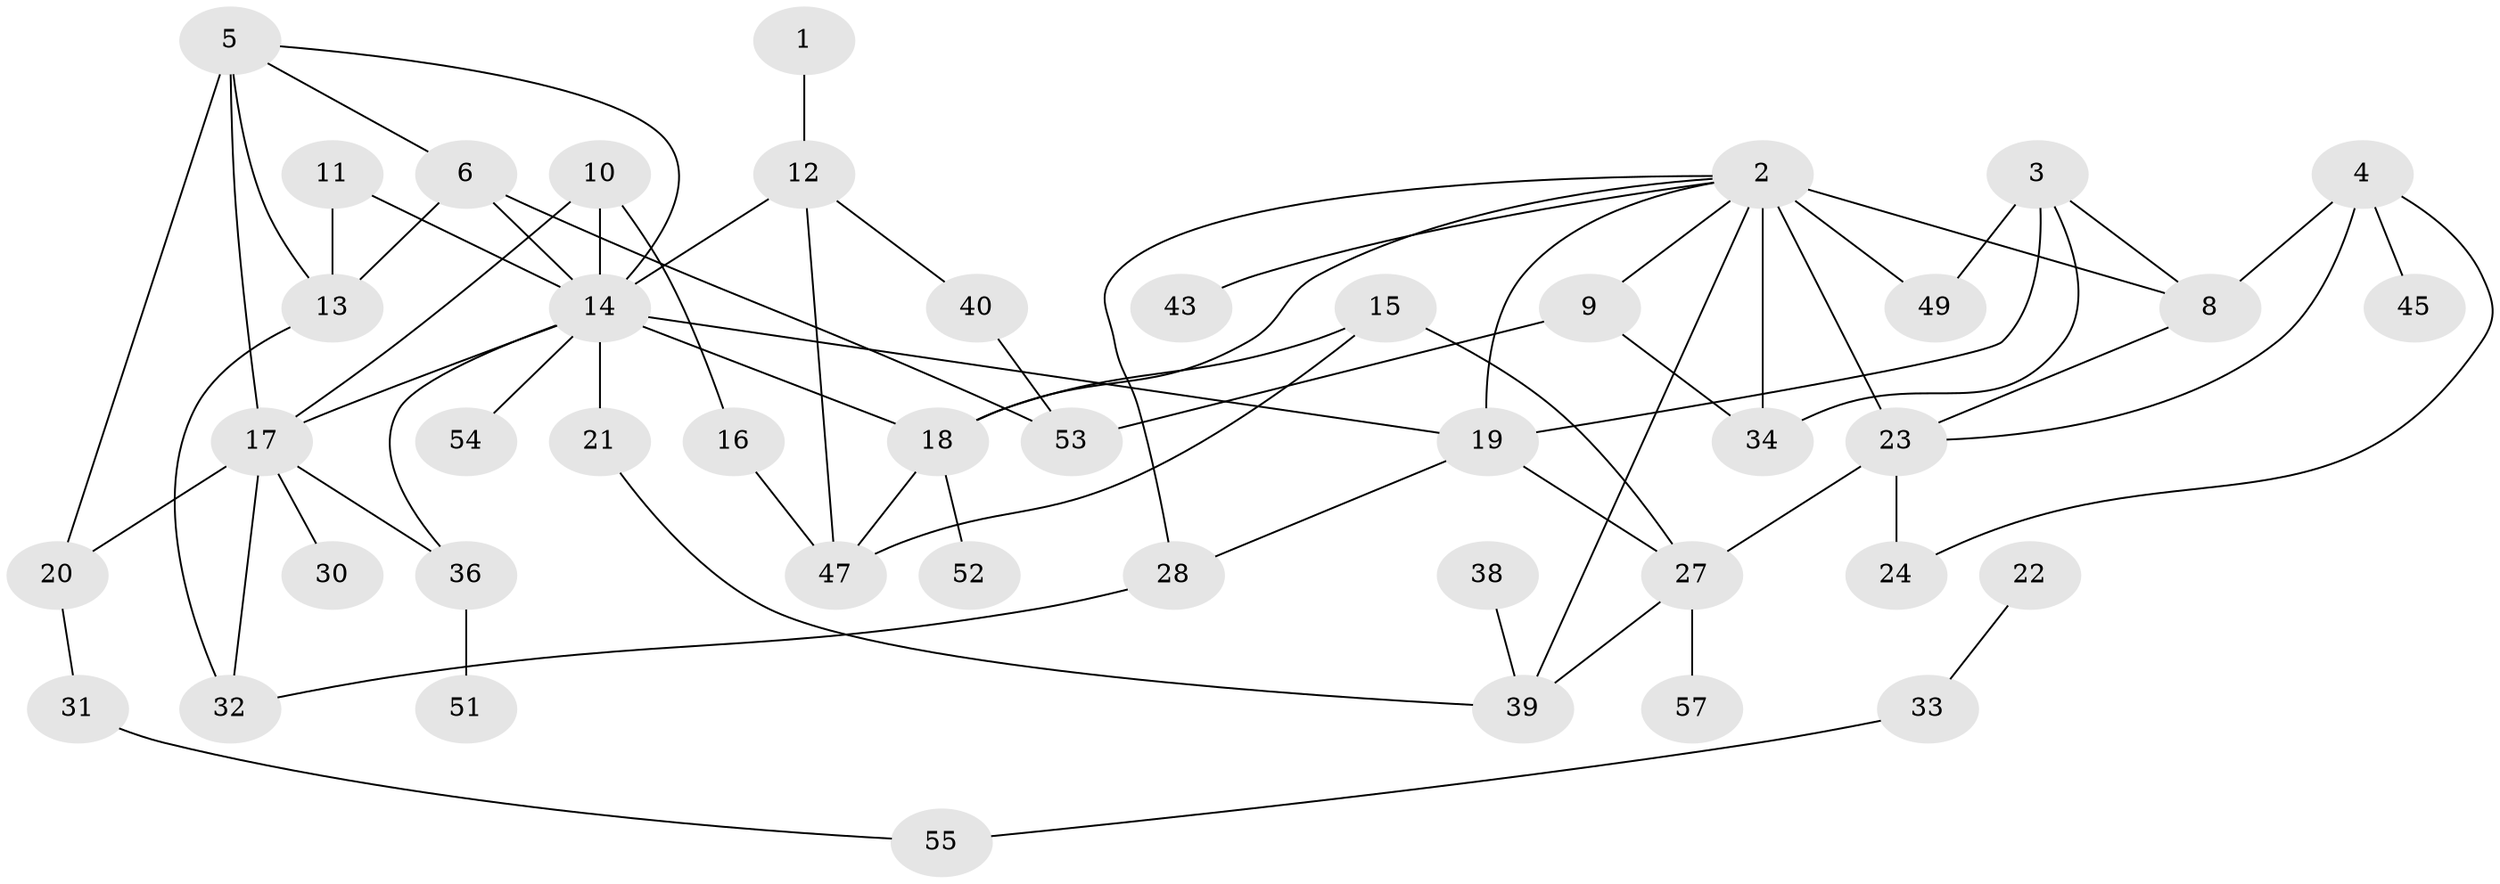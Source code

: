 // original degree distribution, {1: 0.25663716814159293, 4: 0.08849557522123894, 6: 0.02654867256637168, 5: 0.07079646017699115, 3: 0.12389380530973451, 0: 0.08849557522123894, 2: 0.3274336283185841, 7: 0.008849557522123894, 8: 0.008849557522123894}
// Generated by graph-tools (version 1.1) at 2025/48/03/04/25 22:48:17]
// undirected, 44 vertices, 70 edges
graph export_dot {
  node [color=gray90,style=filled];
  1;
  2;
  3;
  4;
  5;
  6;
  8;
  9;
  10;
  11;
  12;
  13;
  14;
  15;
  16;
  17;
  18;
  19;
  20;
  21;
  22;
  23;
  24;
  27;
  28;
  30;
  31;
  32;
  33;
  34;
  36;
  38;
  39;
  40;
  43;
  45;
  47;
  49;
  51;
  52;
  53;
  54;
  55;
  57;
  1 -- 12 [weight=1.0];
  2 -- 8 [weight=1.0];
  2 -- 9 [weight=1.0];
  2 -- 18 [weight=1.0];
  2 -- 19 [weight=1.0];
  2 -- 23 [weight=4.0];
  2 -- 28 [weight=1.0];
  2 -- 34 [weight=1.0];
  2 -- 39 [weight=1.0];
  2 -- 43 [weight=1.0];
  2 -- 49 [weight=1.0];
  3 -- 8 [weight=1.0];
  3 -- 19 [weight=1.0];
  3 -- 34 [weight=1.0];
  3 -- 49 [weight=2.0];
  4 -- 8 [weight=1.0];
  4 -- 23 [weight=1.0];
  4 -- 24 [weight=1.0];
  4 -- 45 [weight=1.0];
  5 -- 6 [weight=1.0];
  5 -- 13 [weight=1.0];
  5 -- 14 [weight=1.0];
  5 -- 17 [weight=1.0];
  5 -- 20 [weight=1.0];
  6 -- 13 [weight=1.0];
  6 -- 14 [weight=1.0];
  6 -- 53 [weight=1.0];
  8 -- 23 [weight=1.0];
  9 -- 34 [weight=1.0];
  9 -- 53 [weight=1.0];
  10 -- 14 [weight=1.0];
  10 -- 16 [weight=1.0];
  10 -- 17 [weight=1.0];
  11 -- 13 [weight=3.0];
  11 -- 14 [weight=1.0];
  12 -- 14 [weight=1.0];
  12 -- 40 [weight=1.0];
  12 -- 47 [weight=1.0];
  13 -- 32 [weight=1.0];
  14 -- 17 [weight=1.0];
  14 -- 18 [weight=1.0];
  14 -- 19 [weight=1.0];
  14 -- 21 [weight=1.0];
  14 -- 36 [weight=1.0];
  14 -- 54 [weight=1.0];
  15 -- 18 [weight=1.0];
  15 -- 27 [weight=1.0];
  15 -- 47 [weight=1.0];
  16 -- 47 [weight=1.0];
  17 -- 20 [weight=1.0];
  17 -- 30 [weight=1.0];
  17 -- 32 [weight=2.0];
  17 -- 36 [weight=1.0];
  18 -- 47 [weight=1.0];
  18 -- 52 [weight=1.0];
  19 -- 27 [weight=1.0];
  19 -- 28 [weight=1.0];
  20 -- 31 [weight=1.0];
  21 -- 39 [weight=1.0];
  22 -- 33 [weight=1.0];
  23 -- 24 [weight=1.0];
  23 -- 27 [weight=1.0];
  27 -- 39 [weight=1.0];
  27 -- 57 [weight=1.0];
  28 -- 32 [weight=1.0];
  31 -- 55 [weight=1.0];
  33 -- 55 [weight=1.0];
  36 -- 51 [weight=1.0];
  38 -- 39 [weight=1.0];
  40 -- 53 [weight=1.0];
}
